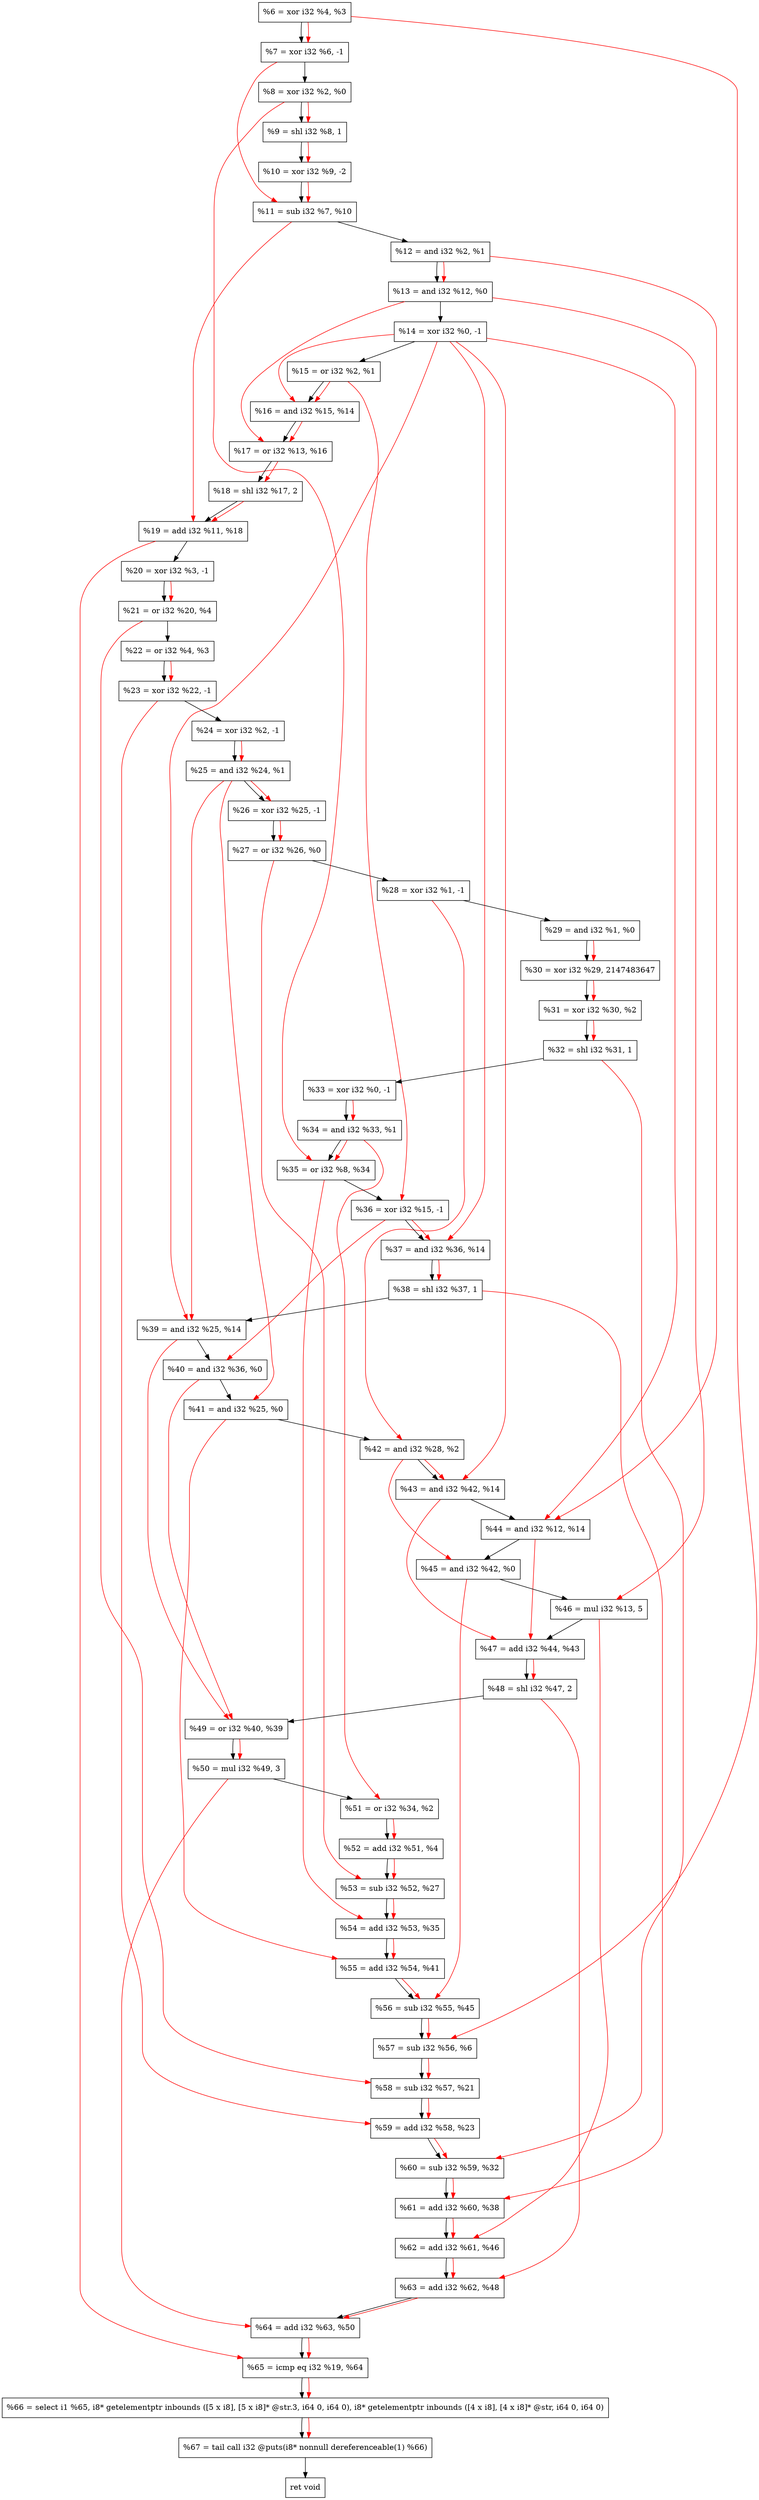 digraph "DFG for'crackme' function" {
	Node0x11709b0[shape=record, label="  %6 = xor i32 %4, %3"];
	Node0x1171030[shape=record, label="  %7 = xor i32 %6, -1"];
	Node0x11710a0[shape=record, label="  %8 = xor i32 %2, %0"];
	Node0x1171140[shape=record, label="  %9 = shl i32 %8, 1"];
	Node0x11711e0[shape=record, label="  %10 = xor i32 %9, -2"];
	Node0x1171250[shape=record, label="  %11 = sub i32 %7, %10"];
	Node0x11712c0[shape=record, label="  %12 = and i32 %2, %1"];
	Node0x1171330[shape=record, label="  %13 = and i32 %12, %0"];
	Node0x11713a0[shape=record, label="  %14 = xor i32 %0, -1"];
	Node0x1171410[shape=record, label="  %15 = or i32 %2, %1"];
	Node0x1171480[shape=record, label="  %16 = and i32 %15, %14"];
	Node0x11714f0[shape=record, label="  %17 = or i32 %13, %16"];
	Node0x1171590[shape=record, label="  %18 = shl i32 %17, 2"];
	Node0x1171600[shape=record, label="  %19 = add i32 %11, %18"];
	Node0x1171670[shape=record, label="  %20 = xor i32 %3, -1"];
	Node0x11716e0[shape=record, label="  %21 = or i32 %20, %4"];
	Node0x1171750[shape=record, label="  %22 = or i32 %4, %3"];
	Node0x11717c0[shape=record, label="  %23 = xor i32 %22, -1"];
	Node0x1171830[shape=record, label="  %24 = xor i32 %2, -1"];
	Node0x11718a0[shape=record, label="  %25 = and i32 %24, %1"];
	Node0x1171910[shape=record, label="  %26 = xor i32 %25, -1"];
	Node0x1171980[shape=record, label="  %27 = or i32 %26, %0"];
	Node0x11719f0[shape=record, label="  %28 = xor i32 %1, -1"];
	Node0x1171a60[shape=record, label="  %29 = and i32 %1, %0"];
	Node0x1171b00[shape=record, label="  %30 = xor i32 %29, 2147483647"];
	Node0x1171b70[shape=record, label="  %31 = xor i32 %30, %2"];
	Node0x1171be0[shape=record, label="  %32 = shl i32 %31, 1"];
	Node0x1171e60[shape=record, label="  %33 = xor i32 %0, -1"];
	Node0x1171ed0[shape=record, label="  %34 = and i32 %33, %1"];
	Node0x1171f40[shape=record, label="  %35 = or i32 %8, %34"];
	Node0x1171fb0[shape=record, label="  %36 = xor i32 %15, -1"];
	Node0x1172020[shape=record, label="  %37 = and i32 %36, %14"];
	Node0x1172090[shape=record, label="  %38 = shl i32 %37, 1"];
	Node0x1172100[shape=record, label="  %39 = and i32 %25, %14"];
	Node0x1172170[shape=record, label="  %40 = and i32 %36, %0"];
	Node0x11721e0[shape=record, label="  %41 = and i32 %25, %0"];
	Node0x1172250[shape=record, label="  %42 = and i32 %28, %2"];
	Node0x11722c0[shape=record, label="  %43 = and i32 %42, %14"];
	Node0x1172330[shape=record, label="  %44 = and i32 %12, %14"];
	Node0x11723a0[shape=record, label="  %45 = and i32 %42, %0"];
	Node0x1172440[shape=record, label="  %46 = mul i32 %13, 5"];
	Node0x11724b0[shape=record, label="  %47 = add i32 %44, %43"];
	Node0x1172520[shape=record, label="  %48 = shl i32 %47, 2"];
	Node0x1172590[shape=record, label="  %49 = or i32 %40, %39"];
	Node0x1172630[shape=record, label="  %50 = mul i32 %49, 3"];
	Node0x11726a0[shape=record, label="  %51 = or i32 %34, %2"];
	Node0x1172710[shape=record, label="  %52 = add i32 %51, %4"];
	Node0x1172780[shape=record, label="  %53 = sub i32 %52, %27"];
	Node0x11727f0[shape=record, label="  %54 = add i32 %53, %35"];
	Node0x1172860[shape=record, label="  %55 = add i32 %54, %41"];
	Node0x11728d0[shape=record, label="  %56 = sub i32 %55, %45"];
	Node0x1172940[shape=record, label="  %57 = sub i32 %56, %6"];
	Node0x11729b0[shape=record, label="  %58 = sub i32 %57, %21"];
	Node0x1172a20[shape=record, label="  %59 = add i32 %58, %23"];
	Node0x1172a90[shape=record, label="  %60 = sub i32 %59, %32"];
	Node0x1172b00[shape=record, label="  %61 = add i32 %60, %38"];
	Node0x1172b70[shape=record, label="  %62 = add i32 %61, %46"];
	Node0x1172be0[shape=record, label="  %63 = add i32 %62, %48"];
	Node0x1172c50[shape=record, label="  %64 = add i32 %63, %50"];
	Node0x11730d0[shape=record, label="  %65 = icmp eq i32 %19, %64"];
	Node0x1111268[shape=record, label="  %66 = select i1 %65, i8* getelementptr inbounds ([5 x i8], [5 x i8]* @str.3, i64 0, i64 0), i8* getelementptr inbounds ([4 x i8], [4 x i8]* @str, i64 0, i64 0)"];
	Node0x1173360[shape=record, label="  %67 = tail call i32 @puts(i8* nonnull dereferenceable(1) %66)"];
	Node0x11733b0[shape=record, label="  ret void"];
	Node0x11709b0 -> Node0x1171030;
	Node0x1171030 -> Node0x11710a0;
	Node0x11710a0 -> Node0x1171140;
	Node0x1171140 -> Node0x11711e0;
	Node0x11711e0 -> Node0x1171250;
	Node0x1171250 -> Node0x11712c0;
	Node0x11712c0 -> Node0x1171330;
	Node0x1171330 -> Node0x11713a0;
	Node0x11713a0 -> Node0x1171410;
	Node0x1171410 -> Node0x1171480;
	Node0x1171480 -> Node0x11714f0;
	Node0x11714f0 -> Node0x1171590;
	Node0x1171590 -> Node0x1171600;
	Node0x1171600 -> Node0x1171670;
	Node0x1171670 -> Node0x11716e0;
	Node0x11716e0 -> Node0x1171750;
	Node0x1171750 -> Node0x11717c0;
	Node0x11717c0 -> Node0x1171830;
	Node0x1171830 -> Node0x11718a0;
	Node0x11718a0 -> Node0x1171910;
	Node0x1171910 -> Node0x1171980;
	Node0x1171980 -> Node0x11719f0;
	Node0x11719f0 -> Node0x1171a60;
	Node0x1171a60 -> Node0x1171b00;
	Node0x1171b00 -> Node0x1171b70;
	Node0x1171b70 -> Node0x1171be0;
	Node0x1171be0 -> Node0x1171e60;
	Node0x1171e60 -> Node0x1171ed0;
	Node0x1171ed0 -> Node0x1171f40;
	Node0x1171f40 -> Node0x1171fb0;
	Node0x1171fb0 -> Node0x1172020;
	Node0x1172020 -> Node0x1172090;
	Node0x1172090 -> Node0x1172100;
	Node0x1172100 -> Node0x1172170;
	Node0x1172170 -> Node0x11721e0;
	Node0x11721e0 -> Node0x1172250;
	Node0x1172250 -> Node0x11722c0;
	Node0x11722c0 -> Node0x1172330;
	Node0x1172330 -> Node0x11723a0;
	Node0x11723a0 -> Node0x1172440;
	Node0x1172440 -> Node0x11724b0;
	Node0x11724b0 -> Node0x1172520;
	Node0x1172520 -> Node0x1172590;
	Node0x1172590 -> Node0x1172630;
	Node0x1172630 -> Node0x11726a0;
	Node0x11726a0 -> Node0x1172710;
	Node0x1172710 -> Node0x1172780;
	Node0x1172780 -> Node0x11727f0;
	Node0x11727f0 -> Node0x1172860;
	Node0x1172860 -> Node0x11728d0;
	Node0x11728d0 -> Node0x1172940;
	Node0x1172940 -> Node0x11729b0;
	Node0x11729b0 -> Node0x1172a20;
	Node0x1172a20 -> Node0x1172a90;
	Node0x1172a90 -> Node0x1172b00;
	Node0x1172b00 -> Node0x1172b70;
	Node0x1172b70 -> Node0x1172be0;
	Node0x1172be0 -> Node0x1172c50;
	Node0x1172c50 -> Node0x11730d0;
	Node0x11730d0 -> Node0x1111268;
	Node0x1111268 -> Node0x1173360;
	Node0x1173360 -> Node0x11733b0;
edge [color=red]
	Node0x11709b0 -> Node0x1171030;
	Node0x11710a0 -> Node0x1171140;
	Node0x1171140 -> Node0x11711e0;
	Node0x1171030 -> Node0x1171250;
	Node0x11711e0 -> Node0x1171250;
	Node0x11712c0 -> Node0x1171330;
	Node0x1171410 -> Node0x1171480;
	Node0x11713a0 -> Node0x1171480;
	Node0x1171330 -> Node0x11714f0;
	Node0x1171480 -> Node0x11714f0;
	Node0x11714f0 -> Node0x1171590;
	Node0x1171250 -> Node0x1171600;
	Node0x1171590 -> Node0x1171600;
	Node0x1171670 -> Node0x11716e0;
	Node0x1171750 -> Node0x11717c0;
	Node0x1171830 -> Node0x11718a0;
	Node0x11718a0 -> Node0x1171910;
	Node0x1171910 -> Node0x1171980;
	Node0x1171a60 -> Node0x1171b00;
	Node0x1171b00 -> Node0x1171b70;
	Node0x1171b70 -> Node0x1171be0;
	Node0x1171e60 -> Node0x1171ed0;
	Node0x11710a0 -> Node0x1171f40;
	Node0x1171ed0 -> Node0x1171f40;
	Node0x1171410 -> Node0x1171fb0;
	Node0x1171fb0 -> Node0x1172020;
	Node0x11713a0 -> Node0x1172020;
	Node0x1172020 -> Node0x1172090;
	Node0x11718a0 -> Node0x1172100;
	Node0x11713a0 -> Node0x1172100;
	Node0x1171fb0 -> Node0x1172170;
	Node0x11718a0 -> Node0x11721e0;
	Node0x11719f0 -> Node0x1172250;
	Node0x1172250 -> Node0x11722c0;
	Node0x11713a0 -> Node0x11722c0;
	Node0x11712c0 -> Node0x1172330;
	Node0x11713a0 -> Node0x1172330;
	Node0x1172250 -> Node0x11723a0;
	Node0x1171330 -> Node0x1172440;
	Node0x1172330 -> Node0x11724b0;
	Node0x11722c0 -> Node0x11724b0;
	Node0x11724b0 -> Node0x1172520;
	Node0x1172170 -> Node0x1172590;
	Node0x1172100 -> Node0x1172590;
	Node0x1172590 -> Node0x1172630;
	Node0x1171ed0 -> Node0x11726a0;
	Node0x11726a0 -> Node0x1172710;
	Node0x1172710 -> Node0x1172780;
	Node0x1171980 -> Node0x1172780;
	Node0x1172780 -> Node0x11727f0;
	Node0x1171f40 -> Node0x11727f0;
	Node0x11727f0 -> Node0x1172860;
	Node0x11721e0 -> Node0x1172860;
	Node0x1172860 -> Node0x11728d0;
	Node0x11723a0 -> Node0x11728d0;
	Node0x11728d0 -> Node0x1172940;
	Node0x11709b0 -> Node0x1172940;
	Node0x1172940 -> Node0x11729b0;
	Node0x11716e0 -> Node0x11729b0;
	Node0x11729b0 -> Node0x1172a20;
	Node0x11717c0 -> Node0x1172a20;
	Node0x1172a20 -> Node0x1172a90;
	Node0x1171be0 -> Node0x1172a90;
	Node0x1172a90 -> Node0x1172b00;
	Node0x1172090 -> Node0x1172b00;
	Node0x1172b00 -> Node0x1172b70;
	Node0x1172440 -> Node0x1172b70;
	Node0x1172b70 -> Node0x1172be0;
	Node0x1172520 -> Node0x1172be0;
	Node0x1172be0 -> Node0x1172c50;
	Node0x1172630 -> Node0x1172c50;
	Node0x1171600 -> Node0x11730d0;
	Node0x1172c50 -> Node0x11730d0;
	Node0x11730d0 -> Node0x1111268;
	Node0x1111268 -> Node0x1173360;
}
